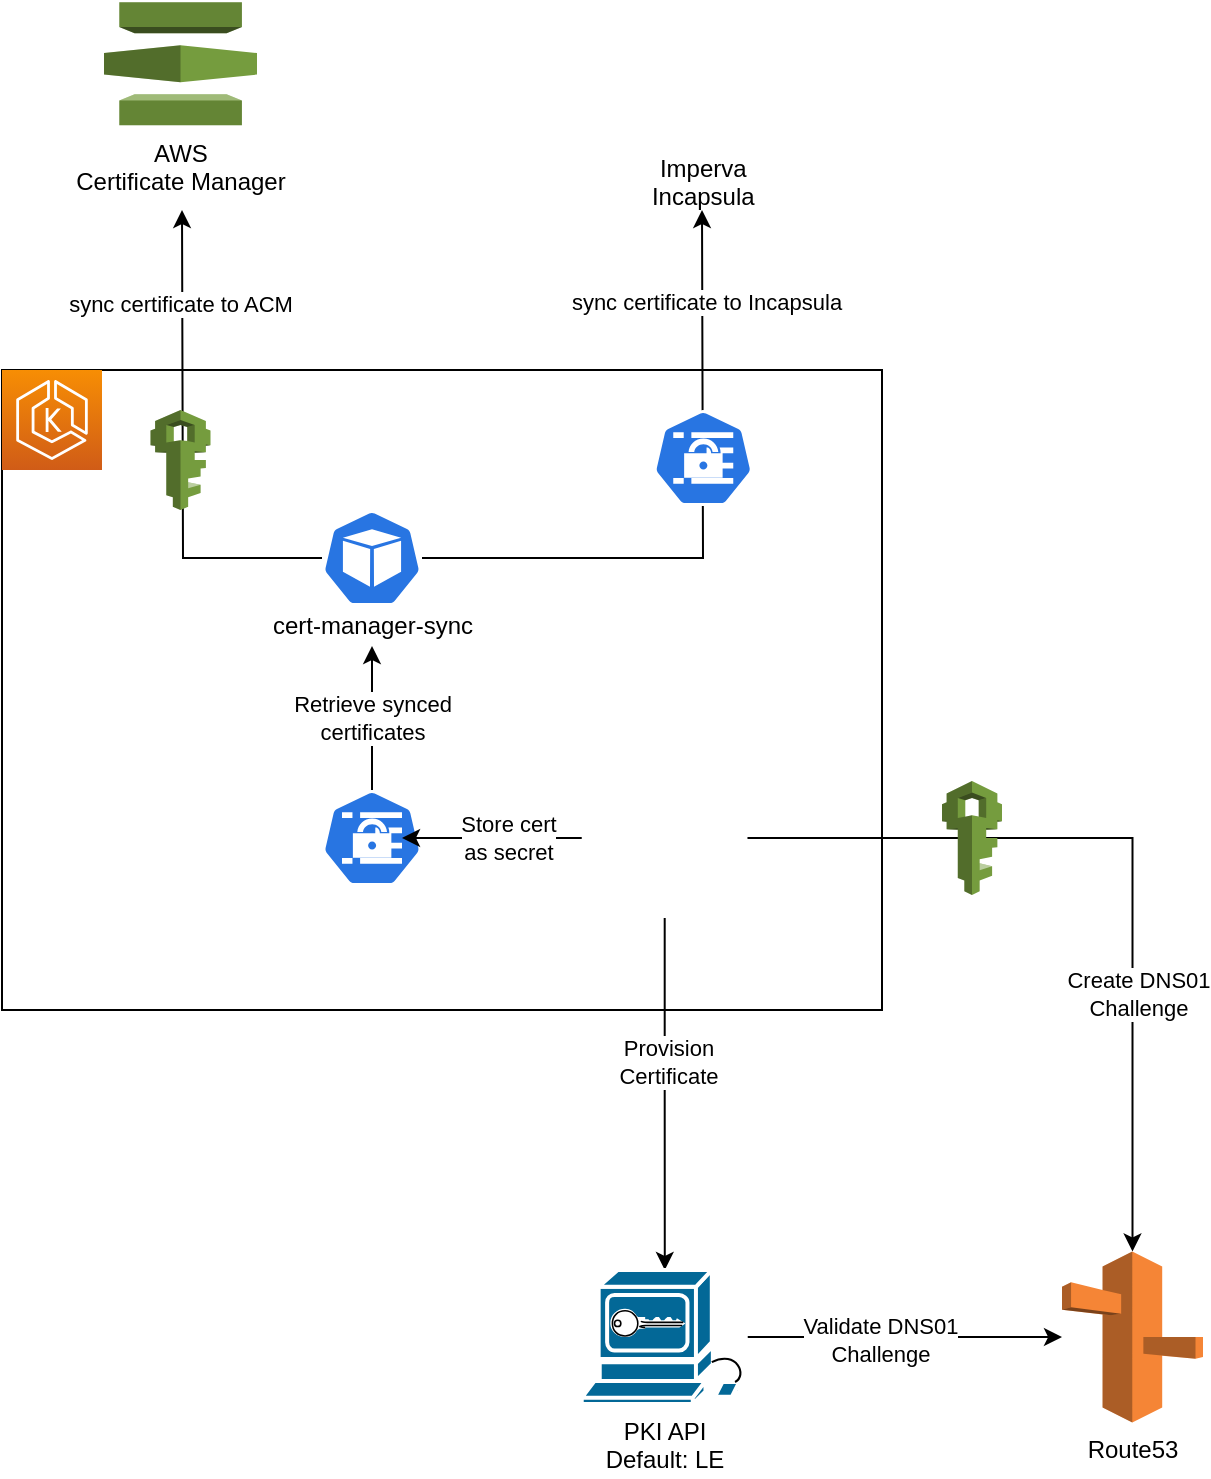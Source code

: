 <mxfile version="14.6.13" type="device"><diagram id="MAFGO38BevYGu16X6V7a" name="Page-1"><mxGraphModel dx="1106" dy="799" grid="1" gridSize="10" guides="1" tooltips="1" connect="1" arrows="1" fold="1" page="1" pageScale="1" pageWidth="850" pageHeight="1100" math="0" shadow="0"><root><mxCell id="0"/><mxCell id="1" parent="0"/><mxCell id="JbEN0UMO3swwpD4w212Q-1" value="" style="rounded=0;whiteSpace=wrap;html=1;" vertex="1" parent="1"><mxGeometry x="40" y="240" width="440" height="320" as="geometry"/></mxCell><mxCell id="JbEN0UMO3swwpD4w212Q-2" value="" style="points=[[0,0,0],[0.25,0,0],[0.5,0,0],[0.75,0,0],[1,0,0],[0,1,0],[0.25,1,0],[0.5,1,0],[0.75,1,0],[1,1,0],[0,0.25,0],[0,0.5,0],[0,0.75,0],[1,0.25,0],[1,0.5,0],[1,0.75,0]];outlineConnect=0;fontColor=#232F3E;gradientColor=#F78E04;gradientDirection=north;fillColor=#D05C17;strokeColor=#ffffff;dashed=0;verticalLabelPosition=bottom;verticalAlign=top;align=center;html=1;fontSize=12;fontStyle=0;aspect=fixed;shape=mxgraph.aws4.resourceIcon;resIcon=mxgraph.aws4.eks;" vertex="1" parent="1"><mxGeometry x="40" y="240" width="50" height="50" as="geometry"/></mxCell><mxCell id="JbEN0UMO3swwpD4w212Q-24" value="Retrieve synced&lt;br&gt;certificates" style="edgeStyle=orthogonalEdgeStyle;rounded=0;orthogonalLoop=1;jettySize=auto;html=1;entryX=0.5;entryY=1;entryDx=0;entryDy=0;" edge="1" parent="1" source="JbEN0UMO3swwpD4w212Q-3" target="JbEN0UMO3swwpD4w212Q-22"><mxGeometry relative="1" as="geometry"/></mxCell><mxCell id="JbEN0UMO3swwpD4w212Q-3" value="" style="html=1;dashed=0;whitespace=wrap;fillColor=#2875E2;strokeColor=#ffffff;points=[[0.005,0.63,0],[0.1,0.2,0],[0.9,0.2,0],[0.5,0,0],[0.995,0.63,0],[0.72,0.99,0],[0.5,1,0],[0.28,0.99,0]];shape=mxgraph.kubernetes.icon;prIcon=secret" vertex="1" parent="1"><mxGeometry x="200" y="450" width="50" height="48" as="geometry"/></mxCell><mxCell id="JbEN0UMO3swwpD4w212Q-10" style="edgeStyle=orthogonalEdgeStyle;rounded=0;orthogonalLoop=1;jettySize=auto;html=1;" edge="1" parent="1" source="JbEN0UMO3swwpD4w212Q-5" target="JbEN0UMO3swwpD4w212Q-9"><mxGeometry relative="1" as="geometry"/></mxCell><mxCell id="JbEN0UMO3swwpD4w212Q-13" value="Create DNS01&lt;br&gt;Challenge" style="edgeLabel;html=1;align=center;verticalAlign=middle;resizable=0;points=[];" vertex="1" connectable="0" parent="JbEN0UMO3swwpD4w212Q-10"><mxGeometry x="0.355" y="2" relative="1" as="geometry"><mxPoint as="offset"/></mxGeometry></mxCell><mxCell id="JbEN0UMO3swwpD4w212Q-15" style="edgeStyle=orthogonalEdgeStyle;rounded=0;orthogonalLoop=1;jettySize=auto;html=1;" edge="1" parent="1" source="JbEN0UMO3swwpD4w212Q-5" target="JbEN0UMO3swwpD4w212Q-6"><mxGeometry relative="1" as="geometry"/></mxCell><mxCell id="JbEN0UMO3swwpD4w212Q-16" value="Provision&lt;br&gt;Certificate" style="edgeLabel;html=1;align=center;verticalAlign=middle;resizable=0;points=[];" vertex="1" connectable="0" parent="JbEN0UMO3swwpD4w212Q-15"><mxGeometry x="-0.182" y="1" relative="1" as="geometry"><mxPoint as="offset"/></mxGeometry></mxCell><mxCell id="JbEN0UMO3swwpD4w212Q-17" style="edgeStyle=orthogonalEdgeStyle;rounded=0;orthogonalLoop=1;jettySize=auto;html=1;entryX=0.8;entryY=0.5;entryDx=0;entryDy=0;entryPerimeter=0;" edge="1" parent="1" source="JbEN0UMO3swwpD4w212Q-5" target="JbEN0UMO3swwpD4w212Q-3"><mxGeometry relative="1" as="geometry"/></mxCell><mxCell id="JbEN0UMO3swwpD4w212Q-18" value="Store cert&lt;br&gt;as secret" style="edgeLabel;html=1;align=center;verticalAlign=middle;resizable=0;points=[];" vertex="1" connectable="0" parent="JbEN0UMO3swwpD4w212Q-17"><mxGeometry x="-0.179" relative="1" as="geometry"><mxPoint as="offset"/></mxGeometry></mxCell><mxCell id="JbEN0UMO3swwpD4w212Q-5" value="" style="shape=image;verticalLabelPosition=bottom;labelBackgroundColor=#ffffff;verticalAlign=top;aspect=fixed;imageAspect=0;image=https://raw.githubusercontent.com/umg/devops-as-a-service/master/docs/assets/certmanager.png?token=AE6LOQHSW5IZO2Z2BZMQSY3A2SUZ4;" vertex="1" parent="1"><mxGeometry x="329.87" y="434" width="82.87" height="80" as="geometry"/></mxCell><mxCell id="JbEN0UMO3swwpD4w212Q-12" style="edgeStyle=orthogonalEdgeStyle;rounded=0;orthogonalLoop=1;jettySize=auto;html=1;" edge="1" parent="1" source="JbEN0UMO3swwpD4w212Q-6" target="JbEN0UMO3swwpD4w212Q-9"><mxGeometry relative="1" as="geometry"/></mxCell><mxCell id="JbEN0UMO3swwpD4w212Q-14" value="Validate DNS01 &lt;br&gt;Challenge" style="edgeLabel;html=1;align=center;verticalAlign=middle;resizable=0;points=[];" vertex="1" connectable="0" parent="JbEN0UMO3swwpD4w212Q-12"><mxGeometry x="-0.17" relative="1" as="geometry"><mxPoint x="1" y="1" as="offset"/></mxGeometry></mxCell><mxCell id="JbEN0UMO3swwpD4w212Q-6" value="PKI API&lt;br&gt;Default: LE" style="shape=mxgraph.cisco.misc.cisco_ca;html=1;pointerEvents=1;dashed=0;fillColor=#036897;strokeColor=#ffffff;strokeWidth=2;verticalLabelPosition=bottom;verticalAlign=top;align=center;outlineConnect=0;" vertex="1" parent="1"><mxGeometry x="329.87" y="690" width="83" height="67" as="geometry"/></mxCell><mxCell id="JbEN0UMO3swwpD4w212Q-9" value="Route53" style="outlineConnect=0;dashed=0;verticalLabelPosition=bottom;verticalAlign=top;align=center;html=1;shape=mxgraph.aws3.route_53;fillColor=#F58536;gradientColor=none;" vertex="1" parent="1"><mxGeometry x="570" y="680.75" width="70.5" height="85.5" as="geometry"/></mxCell><mxCell id="JbEN0UMO3swwpD4w212Q-11" value="" style="outlineConnect=0;dashed=0;verticalLabelPosition=bottom;verticalAlign=top;align=center;html=1;shape=mxgraph.aws3.iam;fillColor=#759C3E;gradientColor=none;" vertex="1" parent="1"><mxGeometry x="510" y="445.5" width="30" height="57" as="geometry"/></mxCell><mxCell id="JbEN0UMO3swwpD4w212Q-19" value="AWS &lt;br&gt;Certificate Manager" style="outlineConnect=0;dashed=0;verticalLabelPosition=bottom;verticalAlign=top;align=center;html=1;shape=mxgraph.aws3.certificate_manager;fillColor=#759C3E;gradientColor=none;" vertex="1" parent="1"><mxGeometry x="91" y="56.13" width="76.5" height="61.5" as="geometry"/></mxCell><mxCell id="JbEN0UMO3swwpD4w212Q-20" value="Imperva&#10;Incapsula" style="shape=image;verticalLabelPosition=bottom;labelBackgroundColor=#ffffff;verticalAlign=top;aspect=fixed;imageAspect=0;image=https://img.stackshare.io/service/16/pmMygGUP.jpg;" vertex="1" parent="1"><mxGeometry x="356" y="56.13" width="69.25" height="69.25" as="geometry"/></mxCell><mxCell id="JbEN0UMO3swwpD4w212Q-23" value="" style="group" vertex="1" connectable="0" parent="1"><mxGeometry x="167.5" y="310" width="115" height="68" as="geometry"/></mxCell><mxCell id="JbEN0UMO3swwpD4w212Q-21" value="" style="html=1;dashed=0;whitespace=wrap;fillColor=#2875E2;strokeColor=#ffffff;points=[[0.005,0.63,0],[0.1,0.2,0],[0.9,0.2,0],[0.5,0,0],[0.995,0.63,0],[0.72,0.99,0],[0.5,1,0],[0.28,0.99,0]];shape=mxgraph.kubernetes.icon;prIcon=pod" vertex="1" parent="JbEN0UMO3swwpD4w212Q-23"><mxGeometry x="32.5" width="50" height="48" as="geometry"/></mxCell><mxCell id="JbEN0UMO3swwpD4w212Q-22" value="cert-manager-sync" style="text;html=1;strokeColor=none;fillColor=none;align=center;verticalAlign=middle;whiteSpace=wrap;rounded=0;" vertex="1" parent="JbEN0UMO3swwpD4w212Q-23"><mxGeometry y="48" width="115" height="20" as="geometry"/></mxCell><mxCell id="JbEN0UMO3swwpD4w212Q-25" style="edgeStyle=orthogonalEdgeStyle;rounded=0;orthogonalLoop=1;jettySize=auto;html=1;" edge="1" parent="1" source="JbEN0UMO3swwpD4w212Q-21"><mxGeometry relative="1" as="geometry"><mxPoint x="130" y="160" as="targetPoint"/></mxGeometry></mxCell><mxCell id="JbEN0UMO3swwpD4w212Q-27" value="sync certificate to ACM" style="edgeLabel;html=1;align=center;verticalAlign=middle;resizable=0;points=[];" vertex="1" connectable="0" parent="JbEN0UMO3swwpD4w212Q-25"><mxGeometry x="0.615" y="1" relative="1" as="geometry"><mxPoint as="offset"/></mxGeometry></mxCell><mxCell id="JbEN0UMO3swwpD4w212Q-26" style="edgeStyle=orthogonalEdgeStyle;rounded=0;orthogonalLoop=1;jettySize=auto;html=1;" edge="1" parent="1" source="JbEN0UMO3swwpD4w212Q-21"><mxGeometry relative="1" as="geometry"><mxPoint x="390" y="160" as="targetPoint"/></mxGeometry></mxCell><mxCell id="JbEN0UMO3swwpD4w212Q-28" value="sync certificate to Incapsula" style="edgeLabel;html=1;align=center;verticalAlign=middle;resizable=0;points=[];" vertex="1" connectable="0" parent="JbEN0UMO3swwpD4w212Q-26"><mxGeometry x="0.707" y="-2" relative="1" as="geometry"><mxPoint as="offset"/></mxGeometry></mxCell><mxCell id="JbEN0UMO3swwpD4w212Q-29" value="" style="outlineConnect=0;dashed=0;verticalLabelPosition=bottom;verticalAlign=top;align=center;html=1;shape=mxgraph.aws3.iam;fillColor=#759C3E;gradientColor=none;" vertex="1" parent="1"><mxGeometry x="114.25" y="260" width="30" height="50" as="geometry"/></mxCell><mxCell id="JbEN0UMO3swwpD4w212Q-30" value="" style="html=1;dashed=0;whitespace=wrap;fillColor=#2875E2;strokeColor=#ffffff;points=[[0.005,0.63,0],[0.1,0.2,0],[0.9,0.2,0],[0.5,0,0],[0.995,0.63,0],[0.72,0.99,0],[0.5,1,0],[0.28,0.99,0]];shape=mxgraph.kubernetes.icon;prIcon=secret" vertex="1" parent="1"><mxGeometry x="365.63" y="260" width="50" height="48" as="geometry"/></mxCell></root></mxGraphModel></diagram></mxfile>